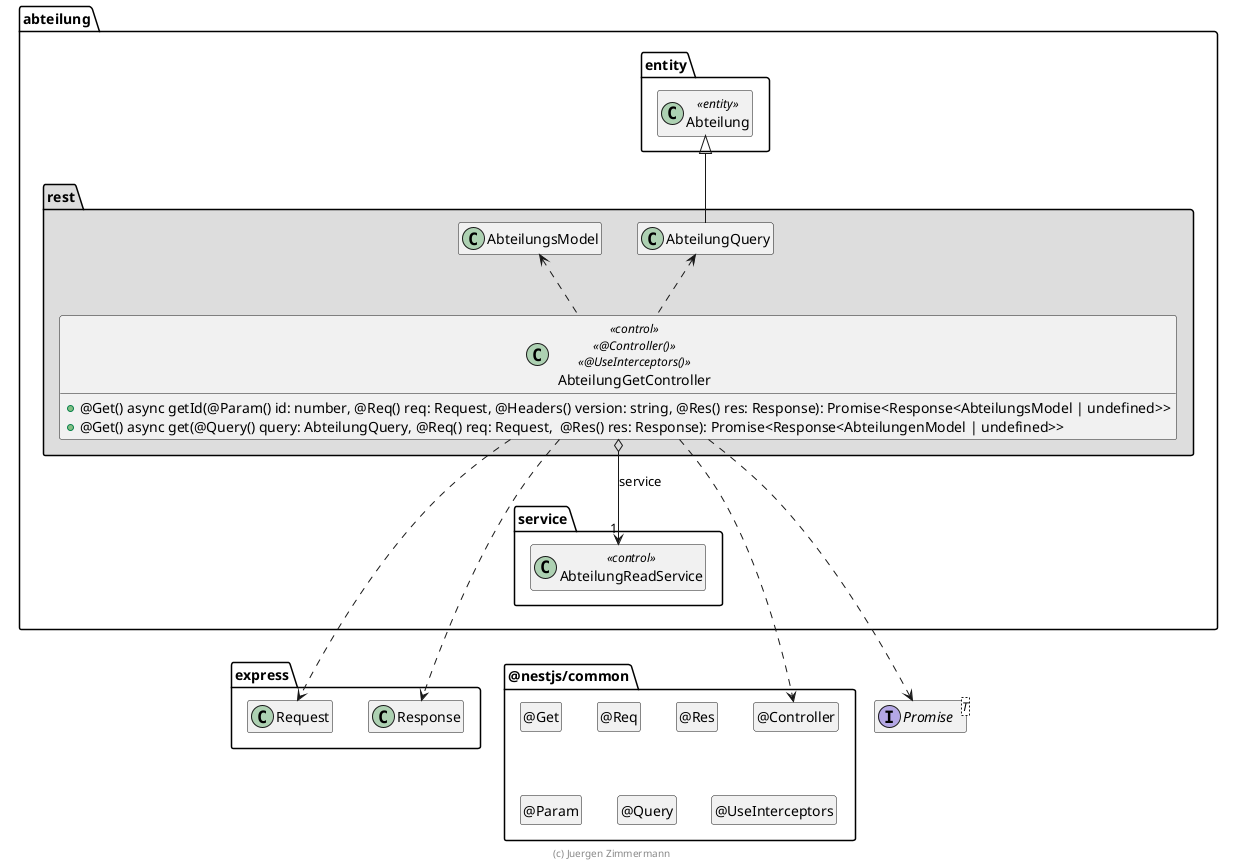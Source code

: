 ' Copyright (C) 2019 - present Juergen Zimmermann, Hochschule Karlsruhe
'
' This program is free software: you can redistribute it and/or modify
' it under the terms of the GNU General Public License as published by
' the Free Software Foundation, either version 3 of the License, or
' (at your option) any later version.
'
' This program is distributed in the hope that it will be useful,
' but WITHOUT ANY WARRANTY; without even the implied warranty of
' MERCHANTABILITY or FITNESS FOR A PARTICULAR PURPOSE.  See the
' GNU General Public License for more details.
'
' You should have received a copy of the GNU General Public License
' along with this program.  If not, see <https://www.gnu.org/licenses/>.

' Preview durch <Alt>d

@startuml Controller-Klasse

interface Promise<T>

package @nestjs/common {
  class "@Controller" as Controller
  hide Controller circle

  class "@Get" as Get
  hide Get circle

  class "@Req" as Req
  hide Req circle

  class "@Res" as Res
  hide Res circle

  class "@Param" as Param
  hide Param circle

  class "@Query" as Query
  hide Query circle

  class "@UseInterceptors" as UseInterceptors
  hide UseInterceptors circle
}

package express {
  class Request
  class Response

  Response .[hidden].> Controller
}

package abteilung {
  package entity #FFFFFF {
    class Abteilung <<entity>>

    Abteilung .[hidden].> Promise
    Abteilung .[hidden].> Request
  }

  package service {
    class AbteilungReadService << control >>
  }

  package rest #DDDDDD {
    AbteilungQuery -up-|> Abteilung

    class AbteilungGetController << control >> << @Controller() >> << @UseInterceptors() >> {
      + @Get() async getId(@Param() id: number, @Req() req: Request, @Headers() version: string, @Res() res: Response): Promise<Response<AbteilungsModel | undefined>>
      + @Get() async get(@Query() query: AbteilungQuery, @Req() req: Request,  @Res() res: Response): Promise<Response<AbteilungenModel | undefined>>
    }

    AbteilungGetController o--> "1" AbteilungReadService : service

    AbteilungGetController ..> Controller
    AbteilungGetController ..> Request
    AbteilungGetController ..> Response
    AbteilungGetController ..> Promise
    AbteilungGetController .up.> AbteilungsModel
    AbteilungGetController .up.> AbteilungQuery

    AbteilungReadService .[hidden].> Request
    AbteilungReadService .[hidden].> Promise
    Response .right[hidden].> Controller
  }
}

hide empty members

footer (c) Juergen Zimmermann

@enduml
